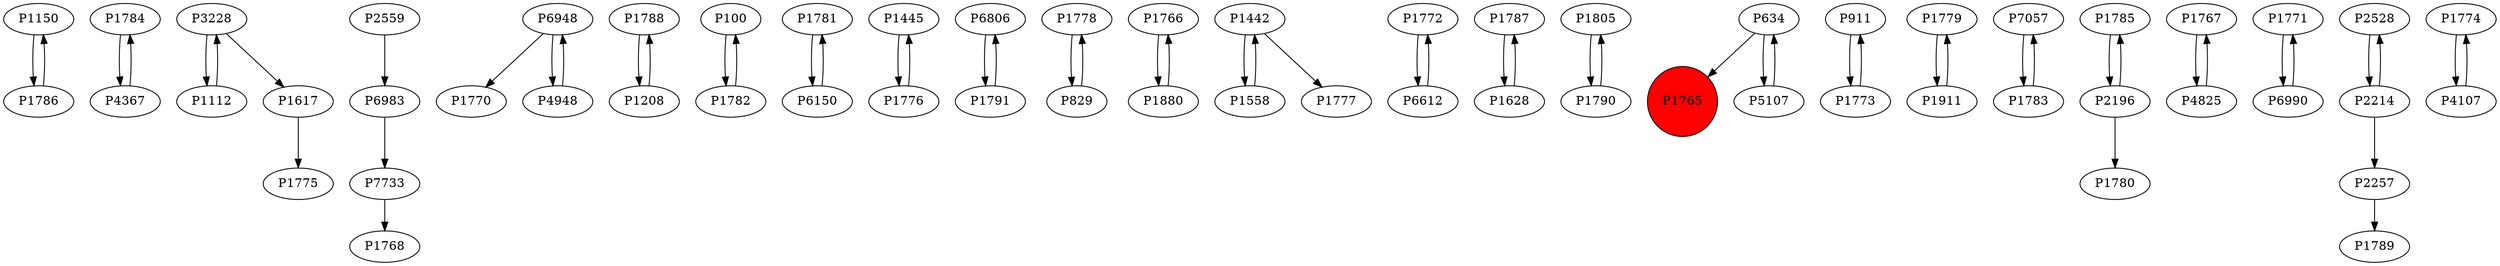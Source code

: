 digraph {
	P1150 -> P1786
	P1784 -> P4367
	P3228 -> P1112
	P7733 -> P1768
	P6948 -> P1770
	P1788 -> P1208
	P100 -> P1782
	P1781 -> P6150
	P1445 -> P1776
	P6806 -> P1791
	P1778 -> P829
	P1766 -> P1880
	P1442 -> P1558
	P2559 -> P6983
	P1782 -> P100
	P1208 -> P1788
	P1772 -> P6612
	P1786 -> P1150
	P6150 -> P1781
	P1787 -> P1628
	P6948 -> P4948
	P4367 -> P1784
	P1805 -> P1790
	P1791 -> P6806
	P1112 -> P3228
	P634 -> P1765
	P1558 -> P1442
	P911 -> P1773
	P1628 -> P1787
	P829 -> P1778
	P1779 -> P1911
	P7057 -> P1783
	P1785 -> P2196
	P1767 -> P4825
	P6612 -> P1772
	P1773 -> P911
	P1776 -> P1445
	P1442 -> P1777
	P1617 -> P1775
	P6983 -> P7733
	P1771 -> P6990
	P5107 -> P634
	P2528 -> P2214
	P1911 -> P1779
	P2257 -> P1789
	P634 -> P5107
	P2214 -> P2528
	P2196 -> P1785
	P1790 -> P1805
	P4825 -> P1767
	P1774 -> P4107
	P2196 -> P1780
	P3228 -> P1617
	P6990 -> P1771
	P1880 -> P1766
	P4948 -> P6948
	P2214 -> P2257
	P4107 -> P1774
	P1783 -> P7057
	P1765 [shape=circle]
	P1765 [style=filled]
	P1765 [fillcolor=red]
}